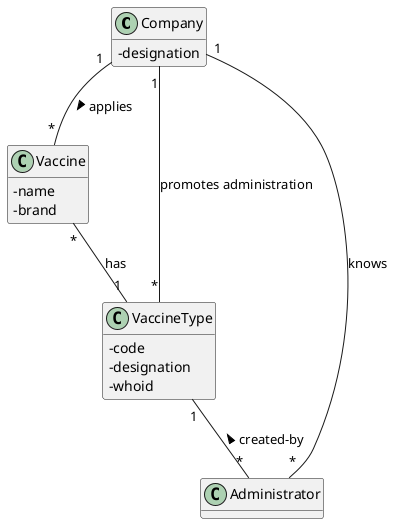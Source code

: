 @startuml
hide methods
skinparam classAttributeIconSize 0

class Company {
  - designation
}

class Vaccine {
  - name
  - brand
}

class VaccineType {
  - code
  - designation
  - whoid
}

class Administrator {}

Company "1" -- "*" Vaccine : applies >
Vaccine "*" -- "1" VaccineType : has 

Company "1" -- "*" VaccineType : promotes administration
Company "1" -- "*" Administrator : knows 
VaccineType "1" -- "*" Administrator : created-by <

@enduml
